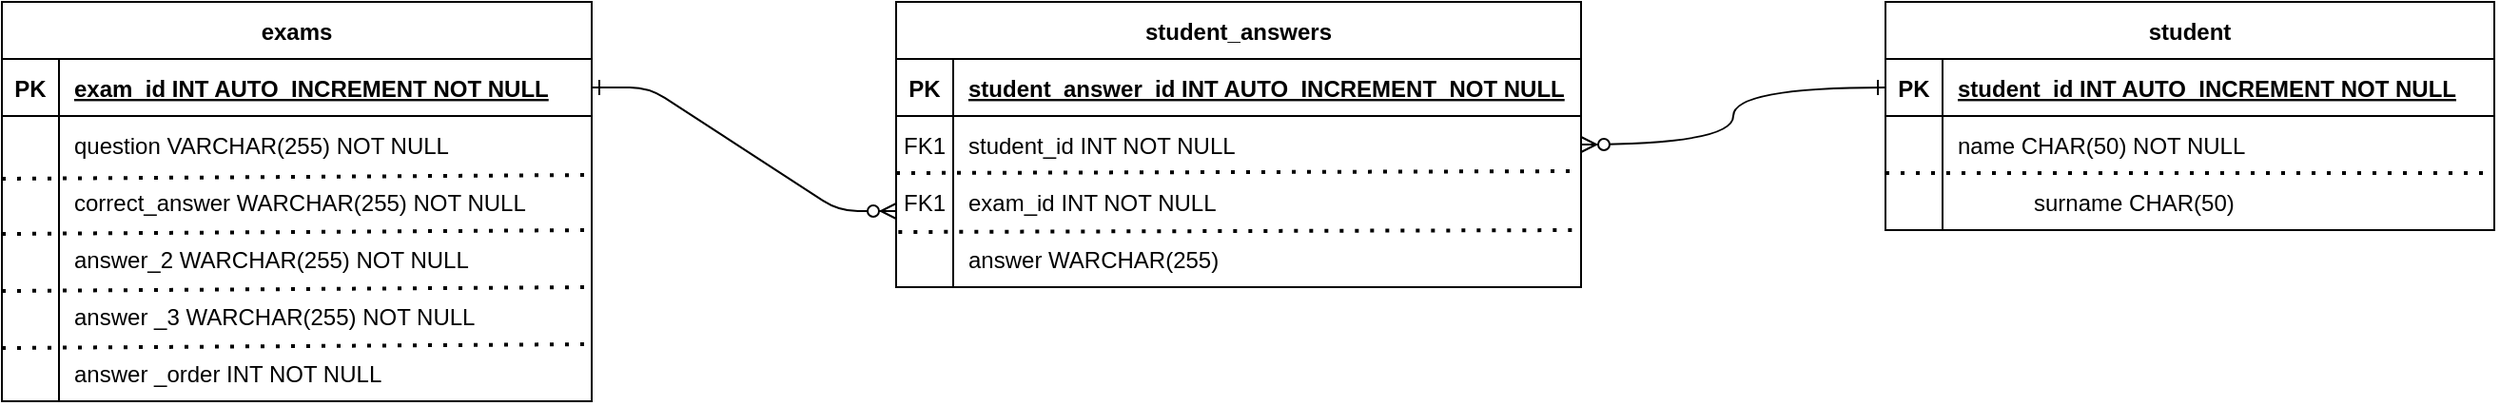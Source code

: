 <mxfile version="20.8.16" type="onedrive"><diagram id="R2lEEEUBdFMjLlhIrx00" name="Page-1"><mxGraphModel dx="3374" dy="764" grid="1" gridSize="10" guides="1" tooltips="1" connect="1" arrows="1" fold="1" page="1" pageScale="1" pageWidth="850" pageHeight="1100" math="0" shadow="0" extFonts="Permanent Marker^https://fonts.googleapis.com/css?family=Permanent+Marker"><root><mxCell id="0"/><mxCell id="1" parent="0"/><mxCell id="C-vyLk0tnHw3VtMMgP7b-1" value="" style="edgeStyle=entityRelationEdgeStyle;endArrow=ERzeroToMany;startArrow=ERone;endFill=1;startFill=0;exitX=1;exitY=0.5;exitDx=0;exitDy=0;" parent="1" source="N424hQYT9ssL4gMyKHTF-55" edge="1"><mxGeometry width="100" height="100" relative="1" as="geometry"><mxPoint x="-770" y="1010" as="sourcePoint"/><mxPoint x="-720" y="830" as="targetPoint"/></mxGeometry></mxCell><mxCell id="Q7HepOVQEriof2YNgERw-29" value="" style="endArrow=ERzeroToMany;startArrow=ERone;endFill=1;startFill=0;edgeStyle=orthogonalEdgeStyle;exitX=0;exitY=0.5;exitDx=0;exitDy=0;entryX=1;entryY=0.5;entryDx=0;entryDy=0;curved=1;" parent="1" source="N424hQYT9ssL4gMyKHTF-45" target="N424hQYT9ssL4gMyKHTF-38" edge="1"><mxGeometry width="100" height="100" relative="1" as="geometry"><mxPoint x="190.0" y="720.0" as="sourcePoint"/><mxPoint x="30.0" y="690" as="targetPoint"/></mxGeometry></mxCell><mxCell id="N424hQYT9ssL4gMyKHTF-34" value="student_answers" style="shape=table;startSize=30;container=1;collapsible=1;childLayout=tableLayout;fixedRows=1;rowLines=0;fontStyle=1;align=center;resizeLast=1;" parent="1" vertex="1"><mxGeometry x="-720" y="720" width="360" height="150" as="geometry"/></mxCell><mxCell id="N424hQYT9ssL4gMyKHTF-35" value="" style="shape=partialRectangle;collapsible=0;dropTarget=0;pointerEvents=0;fillColor=none;points=[[0,0.5],[1,0.5]];portConstraint=eastwest;top=0;left=0;right=0;bottom=1;" parent="N424hQYT9ssL4gMyKHTF-34" vertex="1"><mxGeometry y="30" width="360" height="30" as="geometry"/></mxCell><mxCell id="N424hQYT9ssL4gMyKHTF-36" value="PK" style="shape=partialRectangle;overflow=hidden;connectable=0;fillColor=none;top=0;left=0;bottom=0;right=0;fontStyle=1;" parent="N424hQYT9ssL4gMyKHTF-35" vertex="1"><mxGeometry width="30.0" height="30" as="geometry"><mxRectangle width="30.0" height="30" as="alternateBounds"/></mxGeometry></mxCell><mxCell id="N424hQYT9ssL4gMyKHTF-37" value="student_answer_id INT AUTO_INCREMENT  NOT NULL " style="shape=partialRectangle;overflow=hidden;connectable=0;fillColor=none;top=0;left=0;bottom=0;right=0;align=left;spacingLeft=6;fontStyle=5;" parent="N424hQYT9ssL4gMyKHTF-35" vertex="1"><mxGeometry x="30.0" width="330.0" height="30" as="geometry"><mxRectangle width="330.0" height="30" as="alternateBounds"/></mxGeometry></mxCell><mxCell id="N424hQYT9ssL4gMyKHTF-38" value="" style="shape=partialRectangle;collapsible=0;dropTarget=0;pointerEvents=0;fillColor=none;points=[[0,0.5],[1,0.5]];portConstraint=eastwest;top=0;left=0;right=0;bottom=0;" parent="N424hQYT9ssL4gMyKHTF-34" vertex="1"><mxGeometry y="60" width="360" height="30" as="geometry"/></mxCell><mxCell id="N424hQYT9ssL4gMyKHTF-39" value="FK1" style="shape=partialRectangle;overflow=hidden;connectable=0;fillColor=none;top=0;left=0;bottom=0;right=0;" parent="N424hQYT9ssL4gMyKHTF-38" vertex="1"><mxGeometry width="30.0" height="30" as="geometry"><mxRectangle width="30.0" height="30" as="alternateBounds"/></mxGeometry></mxCell><mxCell id="N424hQYT9ssL4gMyKHTF-40" value="student_id INT NOT NULL" style="shape=partialRectangle;overflow=hidden;connectable=0;fillColor=none;top=0;left=0;bottom=0;right=0;align=left;spacingLeft=6;" parent="N424hQYT9ssL4gMyKHTF-38" vertex="1"><mxGeometry x="30.0" width="330.0" height="30" as="geometry"><mxRectangle width="330.0" height="30" as="alternateBounds"/></mxGeometry></mxCell><mxCell id="N424hQYT9ssL4gMyKHTF-41" value="" style="shape=partialRectangle;collapsible=0;dropTarget=0;pointerEvents=0;fillColor=none;points=[[0,0.5],[1,0.5]];portConstraint=eastwest;top=0;left=0;right=0;bottom=0;" parent="N424hQYT9ssL4gMyKHTF-34" vertex="1"><mxGeometry y="90" width="360" height="30" as="geometry"/></mxCell><mxCell id="N424hQYT9ssL4gMyKHTF-42" value="" style="shape=partialRectangle;overflow=hidden;connectable=0;fillColor=none;top=0;left=0;bottom=0;right=0;" parent="N424hQYT9ssL4gMyKHTF-41" vertex="1"><mxGeometry width="30.0" height="30" as="geometry"><mxRectangle width="30.0" height="30" as="alternateBounds"/></mxGeometry></mxCell><mxCell id="N424hQYT9ssL4gMyKHTF-43" value="" style="shape=partialRectangle;overflow=hidden;connectable=0;fillColor=none;top=0;left=0;bottom=0;right=0;align=left;spacingLeft=6;" parent="N424hQYT9ssL4gMyKHTF-41" vertex="1"><mxGeometry x="30.0" width="330.0" height="30" as="geometry"><mxRectangle width="330.0" height="30" as="alternateBounds"/></mxGeometry></mxCell><mxCell id="N424hQYT9ssL4gMyKHTF-44" value="student" style="shape=table;startSize=30;container=1;collapsible=1;childLayout=tableLayout;fixedRows=1;rowLines=0;fontStyle=1;align=center;resizeLast=1;" parent="1" vertex="1"><mxGeometry x="-200" y="720" width="320" height="120" as="geometry"/></mxCell><mxCell id="N424hQYT9ssL4gMyKHTF-45" value="" style="shape=partialRectangle;collapsible=0;dropTarget=0;pointerEvents=0;fillColor=none;points=[[0,0.5],[1,0.5]];portConstraint=eastwest;top=0;left=0;right=0;bottom=1;" parent="N424hQYT9ssL4gMyKHTF-44" vertex="1"><mxGeometry y="30" width="320" height="30" as="geometry"/></mxCell><mxCell id="N424hQYT9ssL4gMyKHTF-46" value="PK" style="shape=partialRectangle;overflow=hidden;connectable=0;fillColor=none;top=0;left=0;bottom=0;right=0;fontStyle=1;" parent="N424hQYT9ssL4gMyKHTF-45" vertex="1"><mxGeometry width="30" height="30" as="geometry"><mxRectangle width="30" height="30" as="alternateBounds"/></mxGeometry></mxCell><mxCell id="N424hQYT9ssL4gMyKHTF-47" value="student_id INT AUTO_INCREMENT NOT NULL " style="shape=partialRectangle;overflow=hidden;connectable=0;fillColor=none;top=0;left=0;bottom=0;right=0;align=left;spacingLeft=6;fontStyle=5;" parent="N424hQYT9ssL4gMyKHTF-45" vertex="1"><mxGeometry x="30" width="290" height="30" as="geometry"><mxRectangle width="290" height="30" as="alternateBounds"/></mxGeometry></mxCell><mxCell id="N424hQYT9ssL4gMyKHTF-48" value="" style="shape=partialRectangle;collapsible=0;dropTarget=0;pointerEvents=0;fillColor=none;points=[[0,0.5],[1,0.5]];portConstraint=eastwest;top=0;left=0;right=0;bottom=0;" parent="N424hQYT9ssL4gMyKHTF-44" vertex="1"><mxGeometry y="60" width="320" height="30" as="geometry"/></mxCell><mxCell id="N424hQYT9ssL4gMyKHTF-49" value="" style="shape=partialRectangle;overflow=hidden;connectable=0;fillColor=none;top=0;left=0;bottom=0;right=0;" parent="N424hQYT9ssL4gMyKHTF-48" vertex="1"><mxGeometry width="30" height="30" as="geometry"><mxRectangle width="30" height="30" as="alternateBounds"/></mxGeometry></mxCell><mxCell id="N424hQYT9ssL4gMyKHTF-50" value="name CHAR(50) NOT NULL" style="shape=partialRectangle;overflow=hidden;connectable=0;fillColor=none;top=0;left=0;bottom=0;right=0;align=left;spacingLeft=6;" parent="N424hQYT9ssL4gMyKHTF-48" vertex="1"><mxGeometry x="30" width="290" height="30" as="geometry"><mxRectangle width="290" height="30" as="alternateBounds"/></mxGeometry></mxCell><mxCell id="N424hQYT9ssL4gMyKHTF-51" value="" style="shape=partialRectangle;collapsible=0;dropTarget=0;pointerEvents=0;fillColor=none;points=[[0,0.5],[1,0.5]];portConstraint=eastwest;top=0;left=0;right=0;bottom=0;" parent="N424hQYT9ssL4gMyKHTF-44" vertex="1"><mxGeometry y="90" width="320" height="30" as="geometry"/></mxCell><mxCell id="N424hQYT9ssL4gMyKHTF-52" value="" style="shape=partialRectangle;overflow=hidden;connectable=0;fillColor=none;top=0;left=0;bottom=0;right=0;" parent="N424hQYT9ssL4gMyKHTF-51" vertex="1"><mxGeometry width="30" height="30" as="geometry"><mxRectangle width="30" height="30" as="alternateBounds"/></mxGeometry></mxCell><mxCell id="N424hQYT9ssL4gMyKHTF-53" value="" style="shape=partialRectangle;overflow=hidden;connectable=0;fillColor=none;top=0;left=0;bottom=0;right=0;align=left;spacingLeft=6;" parent="N424hQYT9ssL4gMyKHTF-51" vertex="1"><mxGeometry x="30" width="290" height="30" as="geometry"><mxRectangle width="290" height="30" as="alternateBounds"/></mxGeometry></mxCell><mxCell id="N424hQYT9ssL4gMyKHTF-54" value="exams" style="shape=table;startSize=30;container=1;collapsible=1;childLayout=tableLayout;fixedRows=1;rowLines=0;fontStyle=1;align=center;resizeLast=1;" parent="1" vertex="1"><mxGeometry x="-1190" y="720" width="310" height="210" as="geometry"/></mxCell><mxCell id="N424hQYT9ssL4gMyKHTF-55" value="" style="shape=partialRectangle;collapsible=0;dropTarget=0;pointerEvents=0;fillColor=none;points=[[0,0.5],[1,0.5]];portConstraint=eastwest;top=0;left=0;right=0;bottom=1;" parent="N424hQYT9ssL4gMyKHTF-54" vertex="1"><mxGeometry y="30" width="310" height="30" as="geometry"/></mxCell><mxCell id="N424hQYT9ssL4gMyKHTF-56" value="PK" style="shape=partialRectangle;overflow=hidden;connectable=0;fillColor=none;top=0;left=0;bottom=0;right=0;fontStyle=1;" parent="N424hQYT9ssL4gMyKHTF-55" vertex="1"><mxGeometry width="30" height="30" as="geometry"><mxRectangle width="30" height="30" as="alternateBounds"/></mxGeometry></mxCell><mxCell id="N424hQYT9ssL4gMyKHTF-57" value="exam_id INT AUTO_INCREMENT NOT NULL " style="shape=partialRectangle;overflow=hidden;connectable=0;fillColor=none;top=0;left=0;bottom=0;right=0;align=left;spacingLeft=6;fontStyle=5;" parent="N424hQYT9ssL4gMyKHTF-55" vertex="1"><mxGeometry x="30" width="280" height="30" as="geometry"><mxRectangle width="280" height="30" as="alternateBounds"/></mxGeometry></mxCell><mxCell id="N424hQYT9ssL4gMyKHTF-58" value="" style="shape=partialRectangle;collapsible=0;dropTarget=0;pointerEvents=0;fillColor=none;points=[[0,0.5],[1,0.5]];portConstraint=eastwest;top=0;left=0;right=0;bottom=0;" parent="N424hQYT9ssL4gMyKHTF-54" vertex="1"><mxGeometry y="60" width="310" height="30" as="geometry"/></mxCell><mxCell id="N424hQYT9ssL4gMyKHTF-59" value="" style="shape=partialRectangle;overflow=hidden;connectable=0;fillColor=none;top=0;left=0;bottom=0;right=0;" parent="N424hQYT9ssL4gMyKHTF-58" vertex="1"><mxGeometry width="30" height="30" as="geometry"><mxRectangle width="30" height="30" as="alternateBounds"/></mxGeometry></mxCell><mxCell id="N424hQYT9ssL4gMyKHTF-60" value="question VARCHAR(255) NOT NULL" style="shape=partialRectangle;overflow=hidden;connectable=0;fillColor=none;top=0;left=0;bottom=0;right=0;align=left;spacingLeft=6;" parent="N424hQYT9ssL4gMyKHTF-58" vertex="1"><mxGeometry x="30" width="280" height="30" as="geometry"><mxRectangle width="280" height="30" as="alternateBounds"/></mxGeometry></mxCell><mxCell id="N424hQYT9ssL4gMyKHTF-61" style="edgeStyle=orthogonalEdgeStyle;rounded=0;orthogonalLoop=1;jettySize=auto;html=1;exitX=1;exitY=0.5;exitDx=0;exitDy=0;" parent="N424hQYT9ssL4gMyKHTF-54" source="N424hQYT9ssL4gMyKHTF-58" target="N424hQYT9ssL4gMyKHTF-58" edge="1"><mxGeometry relative="1" as="geometry"/></mxCell><mxCell id="lwwEM_50QX0_OhUxQhrF-7" value="" style="endArrow=none;dashed=1;html=1;dashPattern=1 3;strokeWidth=2;rounded=0;exitX=0;exitY=1.1;exitDx=0;exitDy=0;exitPerimeter=0;entryX=1;entryY=1.033;entryDx=0;entryDy=0;entryPerimeter=0;" edge="1" parent="N424hQYT9ssL4gMyKHTF-54" source="N424hQYT9ssL4gMyKHTF-58" target="N424hQYT9ssL4gMyKHTF-58"><mxGeometry width="50" height="50" relative="1" as="geometry"><mxPoint x="670" y="100" as="sourcePoint"/><mxPoint x="720" y="50" as="targetPoint"/></mxGeometry></mxCell><mxCell id="N424hQYT9ssL4gMyKHTF-62" value="correct_answer WARCHAR(255) NOT NULL" style="shape=partialRectangle;overflow=hidden;connectable=0;fillColor=none;top=0;left=0;bottom=0;right=0;align=left;spacingLeft=6;" parent="1" vertex="1"><mxGeometry x="-1160" y="810" width="270" height="30" as="geometry"><mxRectangle width="220" height="30" as="alternateBounds"/></mxGeometry></mxCell><mxCell id="N424hQYT9ssL4gMyKHTF-68" value="" style="shape=partialRectangle;overflow=hidden;connectable=0;fillColor=none;top=0;left=0;bottom=0;right=0;" parent="1" vertex="1"><mxGeometry x="-710" y="840" width="30" height="30" as="geometry"><mxRectangle width="30" height="30" as="alternateBounds"/></mxGeometry></mxCell><mxCell id="N424hQYT9ssL4gMyKHTF-75" value="answer_2 WARCHAR(255) NOT NULL" style="shape=partialRectangle;overflow=hidden;connectable=0;fillColor=none;top=0;left=0;bottom=0;right=0;align=left;spacingLeft=6;" parent="1" vertex="1"><mxGeometry x="-1160" y="840" width="270" height="30" as="geometry"><mxRectangle width="220" height="30" as="alternateBounds"/></mxGeometry></mxCell><mxCell id="N424hQYT9ssL4gMyKHTF-76" value="answer _3 WARCHAR(255) NOT NULL" style="shape=partialRectangle;overflow=hidden;connectable=0;fillColor=none;top=0;left=0;bottom=0;right=0;align=left;spacingLeft=6;" parent="1" vertex="1"><mxGeometry x="-1160" y="870" width="270" height="30" as="geometry"><mxRectangle width="220" height="30" as="alternateBounds"/></mxGeometry></mxCell><mxCell id="N424hQYT9ssL4gMyKHTF-78" value="FK1" style="shape=partialRectangle;overflow=hidden;connectable=0;fillColor=none;top=0;left=0;bottom=0;right=0;" parent="1" vertex="1"><mxGeometry x="-720" y="810" width="30.0" height="30" as="geometry"><mxRectangle width="30.0" height="30" as="alternateBounds"/></mxGeometry></mxCell><mxCell id="N424hQYT9ssL4gMyKHTF-79" value="exam_id INT NOT NULL" style="shape=partialRectangle;overflow=hidden;connectable=0;fillColor=none;top=0;left=0;bottom=0;right=0;align=left;spacingLeft=6;" parent="1" vertex="1"><mxGeometry x="-690.0" y="810" width="210.0" height="30" as="geometry"><mxRectangle width="210.0" height="30" as="alternateBounds"/></mxGeometry></mxCell><mxCell id="N424hQYT9ssL4gMyKHTF-80" value="answer WARCHAR(255)" style="shape=partialRectangle;overflow=hidden;connectable=0;fillColor=none;top=0;left=0;bottom=0;right=0;align=left;spacingLeft=6;" parent="1" vertex="1"><mxGeometry x="-690.0" y="840" width="210.0" height="30" as="geometry"><mxRectangle width="210.0" height="30" as="alternateBounds"/></mxGeometry></mxCell><mxCell id="N424hQYT9ssL4gMyKHTF-82" value="surname CHAR(50)" style="shape=partialRectangle;overflow=hidden;connectable=0;fillColor=none;top=0;left=0;bottom=0;right=0;align=left;spacingLeft=6;" parent="1" vertex="1"><mxGeometry x="-130" y="810" width="220" height="30" as="geometry"><mxRectangle width="220" height="30" as="alternateBounds"/></mxGeometry></mxCell><mxCell id="N424hQYT9ssL4gMyKHTF-83" value="" style="endArrow=none;html=1;rounded=0;" parent="1" edge="1"><mxGeometry width="50" height="50" relative="1" as="geometry"><mxPoint x="-1160" y="930" as="sourcePoint"/><mxPoint x="-1160" y="810" as="targetPoint"/></mxGeometry></mxCell><mxCell id="N424hQYT9ssL4gMyKHTF-84" value="" style="endArrow=none;html=1;rounded=0;" parent="1" edge="1"><mxGeometry width="50" height="50" relative="1" as="geometry"><mxPoint x="-690" y="870" as="sourcePoint"/><mxPoint x="-690" y="840" as="targetPoint"/></mxGeometry></mxCell><mxCell id="lwwEM_50QX0_OhUxQhrF-1" value="answer _order INT NOT NULL" style="shape=partialRectangle;overflow=hidden;connectable=0;fillColor=none;top=0;left=0;bottom=0;right=0;align=left;spacingLeft=6;" vertex="1" parent="1"><mxGeometry x="-1160" y="900" width="270" height="30" as="geometry"><mxRectangle width="220" height="30" as="alternateBounds"/></mxGeometry></mxCell><mxCell id="lwwEM_50QX0_OhUxQhrF-8" value="" style="endArrow=none;dashed=1;html=1;dashPattern=1 3;strokeWidth=2;rounded=0;exitX=0;exitY=1.1;exitDx=0;exitDy=0;exitPerimeter=0;entryX=1;entryY=1.033;entryDx=0;entryDy=0;entryPerimeter=0;" edge="1" parent="1"><mxGeometry width="50" height="50" relative="1" as="geometry"><mxPoint x="-1190" y="902.01" as="sourcePoint"/><mxPoint x="-880" y="900" as="targetPoint"/></mxGeometry></mxCell><mxCell id="lwwEM_50QX0_OhUxQhrF-9" value="" style="endArrow=none;dashed=1;html=1;dashPattern=1 3;strokeWidth=2;rounded=0;exitX=0;exitY=1.1;exitDx=0;exitDy=0;exitPerimeter=0;entryX=1;entryY=1.033;entryDx=0;entryDy=0;entryPerimeter=0;" edge="1" parent="1"><mxGeometry width="50" height="50" relative="1" as="geometry"><mxPoint x="-1190" y="872.01" as="sourcePoint"/><mxPoint x="-880" y="870" as="targetPoint"/></mxGeometry></mxCell><mxCell id="lwwEM_50QX0_OhUxQhrF-10" value="" style="endArrow=none;dashed=1;html=1;dashPattern=1 3;strokeWidth=2;rounded=0;exitX=0;exitY=1.1;exitDx=0;exitDy=0;exitPerimeter=0;entryX=1;entryY=1.033;entryDx=0;entryDy=0;entryPerimeter=0;" edge="1" parent="1"><mxGeometry width="50" height="50" relative="1" as="geometry"><mxPoint x="-1190" y="842.01" as="sourcePoint"/><mxPoint x="-880" y="840" as="targetPoint"/></mxGeometry></mxCell><mxCell id="lwwEM_50QX0_OhUxQhrF-11" value="" style="endArrow=none;dashed=1;html=1;dashPattern=1 3;strokeWidth=2;rounded=0;exitX=0;exitY=1.1;exitDx=0;exitDy=0;exitPerimeter=0;entryX=0.997;entryY=-0.033;entryDx=0;entryDy=0;entryPerimeter=0;" edge="1" parent="1" target="N424hQYT9ssL4gMyKHTF-41"><mxGeometry width="50" height="50" relative="1" as="geometry"><mxPoint x="-720" y="810" as="sourcePoint"/><mxPoint x="-410" y="807.99" as="targetPoint"/></mxGeometry></mxCell><mxCell id="lwwEM_50QX0_OhUxQhrF-12" value="" style="endArrow=none;dashed=1;html=1;dashPattern=1 3;strokeWidth=2;rounded=0;exitX=0;exitY=1.1;exitDx=0;exitDy=0;exitPerimeter=0;" edge="1" parent="1"><mxGeometry width="50" height="50" relative="1" as="geometry"><mxPoint x="-718.83" y="840.99" as="sourcePoint"/><mxPoint x="-360" y="840" as="targetPoint"/></mxGeometry></mxCell><mxCell id="lwwEM_50QX0_OhUxQhrF-13" value="" style="endArrow=none;dashed=1;html=1;dashPattern=1 3;strokeWidth=2;rounded=0;exitX=0;exitY=0;exitDx=0;exitDy=0;exitPerimeter=0;" edge="1" parent="1" source="N424hQYT9ssL4gMyKHTF-51"><mxGeometry width="50" height="50" relative="1" as="geometry"><mxPoint x="-160" y="810.99" as="sourcePoint"/><mxPoint x="120" y="810" as="targetPoint"/></mxGeometry></mxCell></root></mxGraphModel></diagram></mxfile>